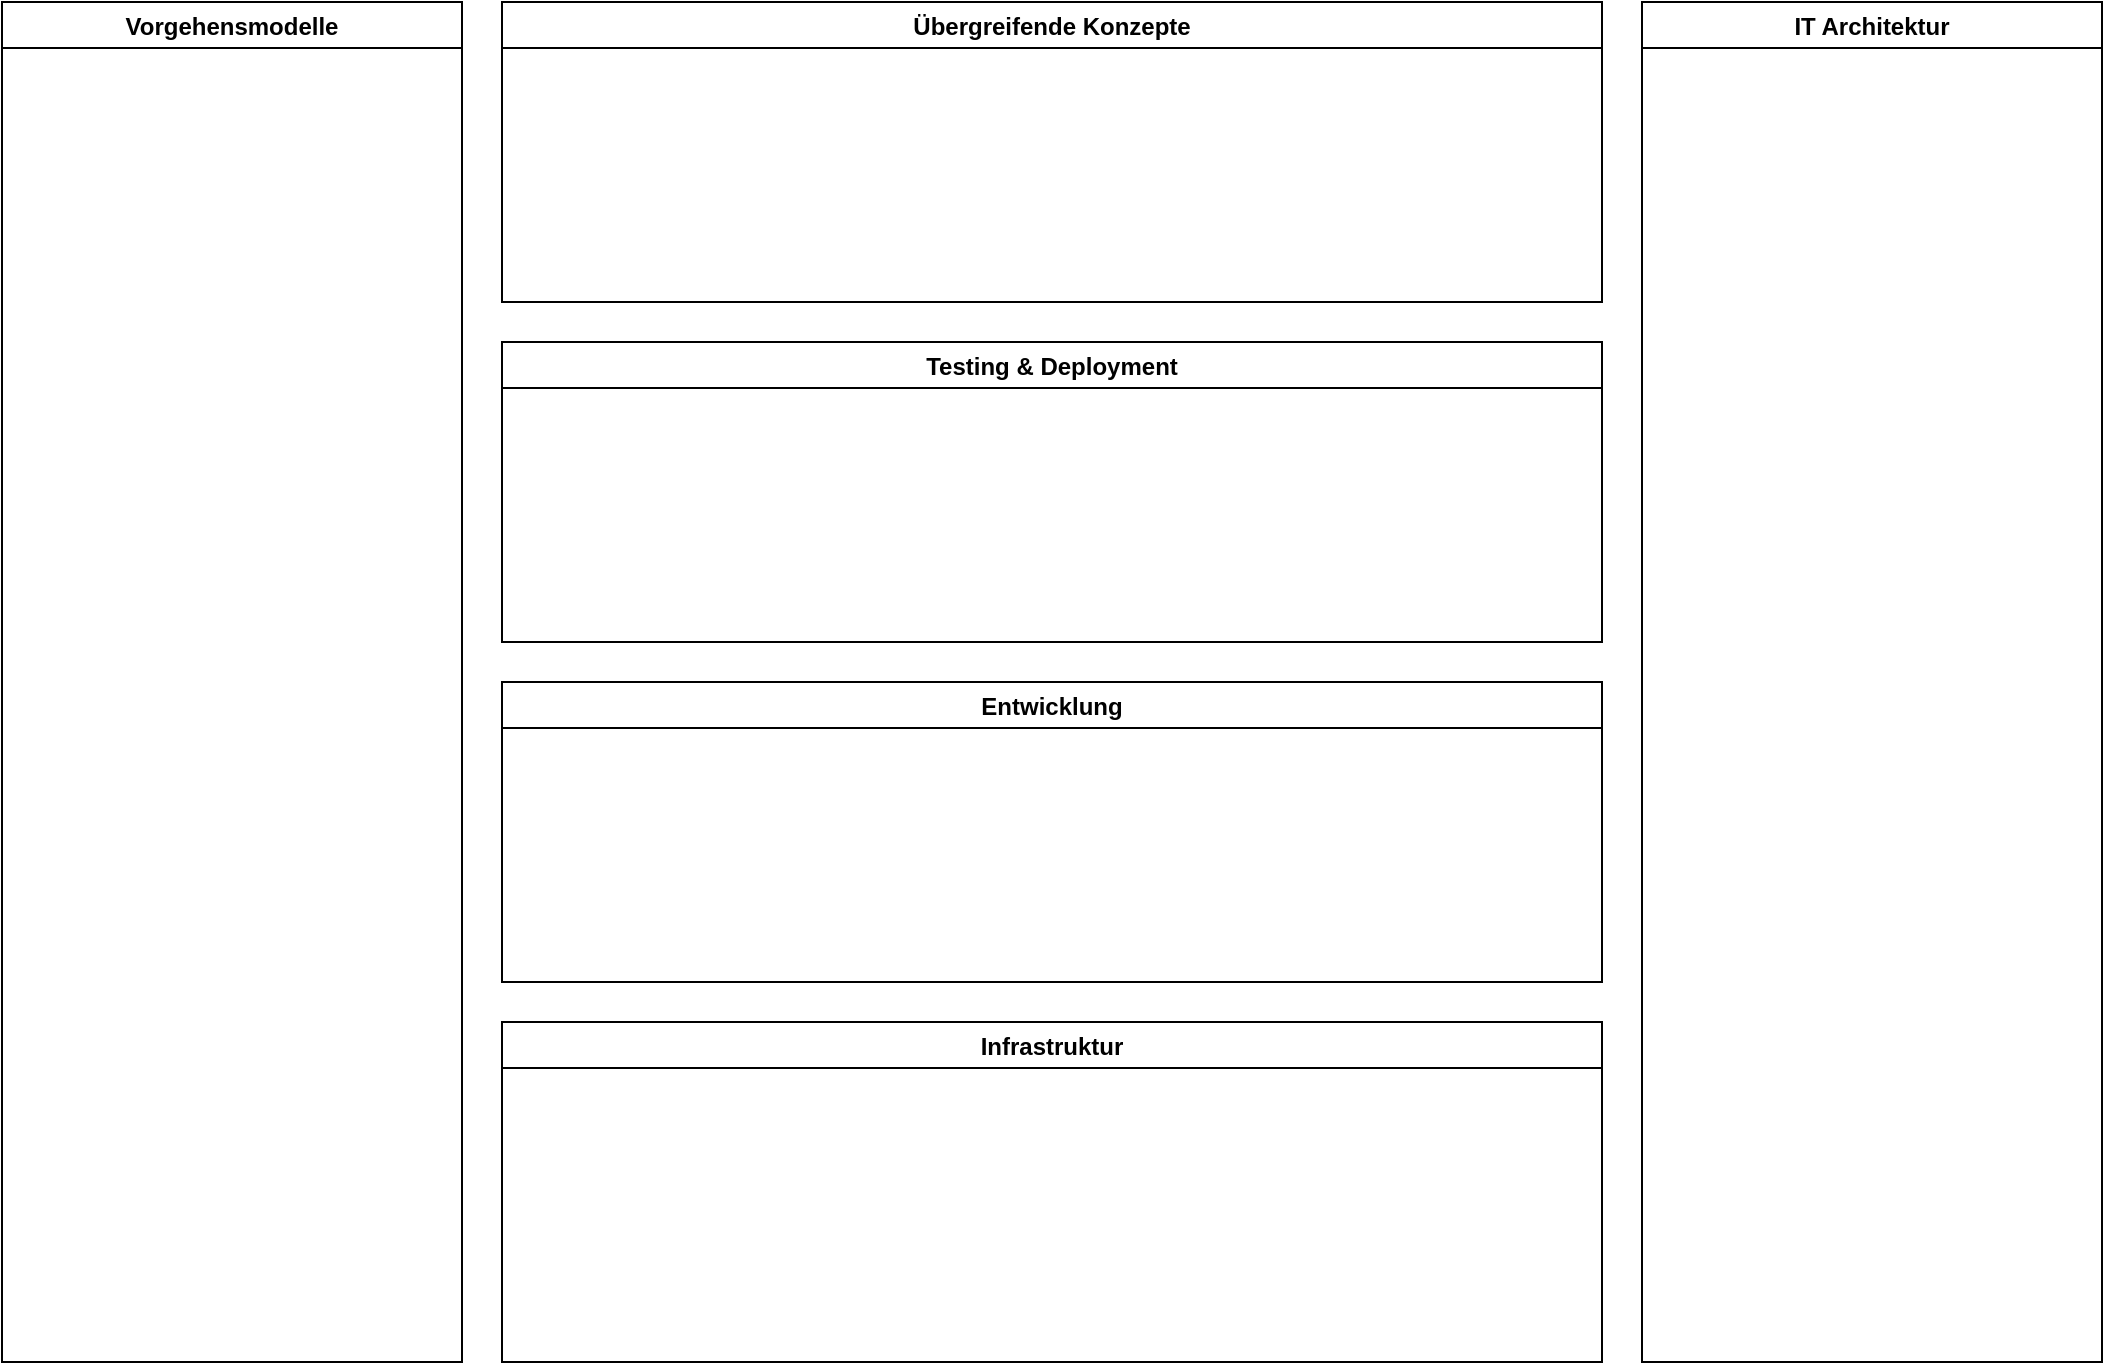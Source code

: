 <mxfile version="12.7.9" type="github">
  <diagram name="Page-1" id="4fc8d65c-f3f6-feb3-4d1c-02f59d9f9886">
    <mxGraphModel dx="2012" dy="764" grid="1" gridSize="10" guides="1" tooltips="1" connect="1" arrows="1" fold="1" page="1" pageScale="1" pageWidth="826" pageHeight="1169" background="#ffffff" math="0" shadow="0">
      <root>
        <mxCell id="0" />
        <mxCell id="1" parent="0" />
        <mxCell id="jB2IKIS2CUJutIkacPpY-264" value="Infrastruktur" style="swimlane;" parent="1" vertex="1">
          <mxGeometry x="-510" y="580" width="550" height="170" as="geometry" />
        </mxCell>
        <mxCell id="jB2IKIS2CUJutIkacPpY-265" value="Entwicklung" style="swimlane;startSize=23;" parent="1" vertex="1">
          <mxGeometry x="-510" y="410" width="550" height="150" as="geometry" />
        </mxCell>
        <mxCell id="jB2IKIS2CUJutIkacPpY-266" value="IT Architektur" style="swimlane;" parent="1" vertex="1">
          <mxGeometry x="60" y="70" width="230" height="680" as="geometry" />
        </mxCell>
        <mxCell id="jB2IKIS2CUJutIkacPpY-267" value="Testing &amp; Deployment" style="swimlane;startSize=23;" parent="1" vertex="1">
          <mxGeometry x="-510" y="240" width="550" height="150" as="geometry" />
        </mxCell>
        <mxCell id="sdGBqqQ0YjbMmst4qn8J-1" value="Übergreifende Konzepte" style="swimlane;startSize=23;" vertex="1" parent="1">
          <mxGeometry x="-510" y="70" width="550" height="150" as="geometry">
            <mxRectangle x="-710" y="70" width="160" height="23" as="alternateBounds" />
          </mxGeometry>
        </mxCell>
        <mxCell id="sdGBqqQ0YjbMmst4qn8J-2" value="Vorgehensmodelle" style="swimlane;" vertex="1" parent="1">
          <mxGeometry x="-760" y="70" width="230" height="680" as="geometry" />
        </mxCell>
      </root>
    </mxGraphModel>
  </diagram>
</mxfile>

